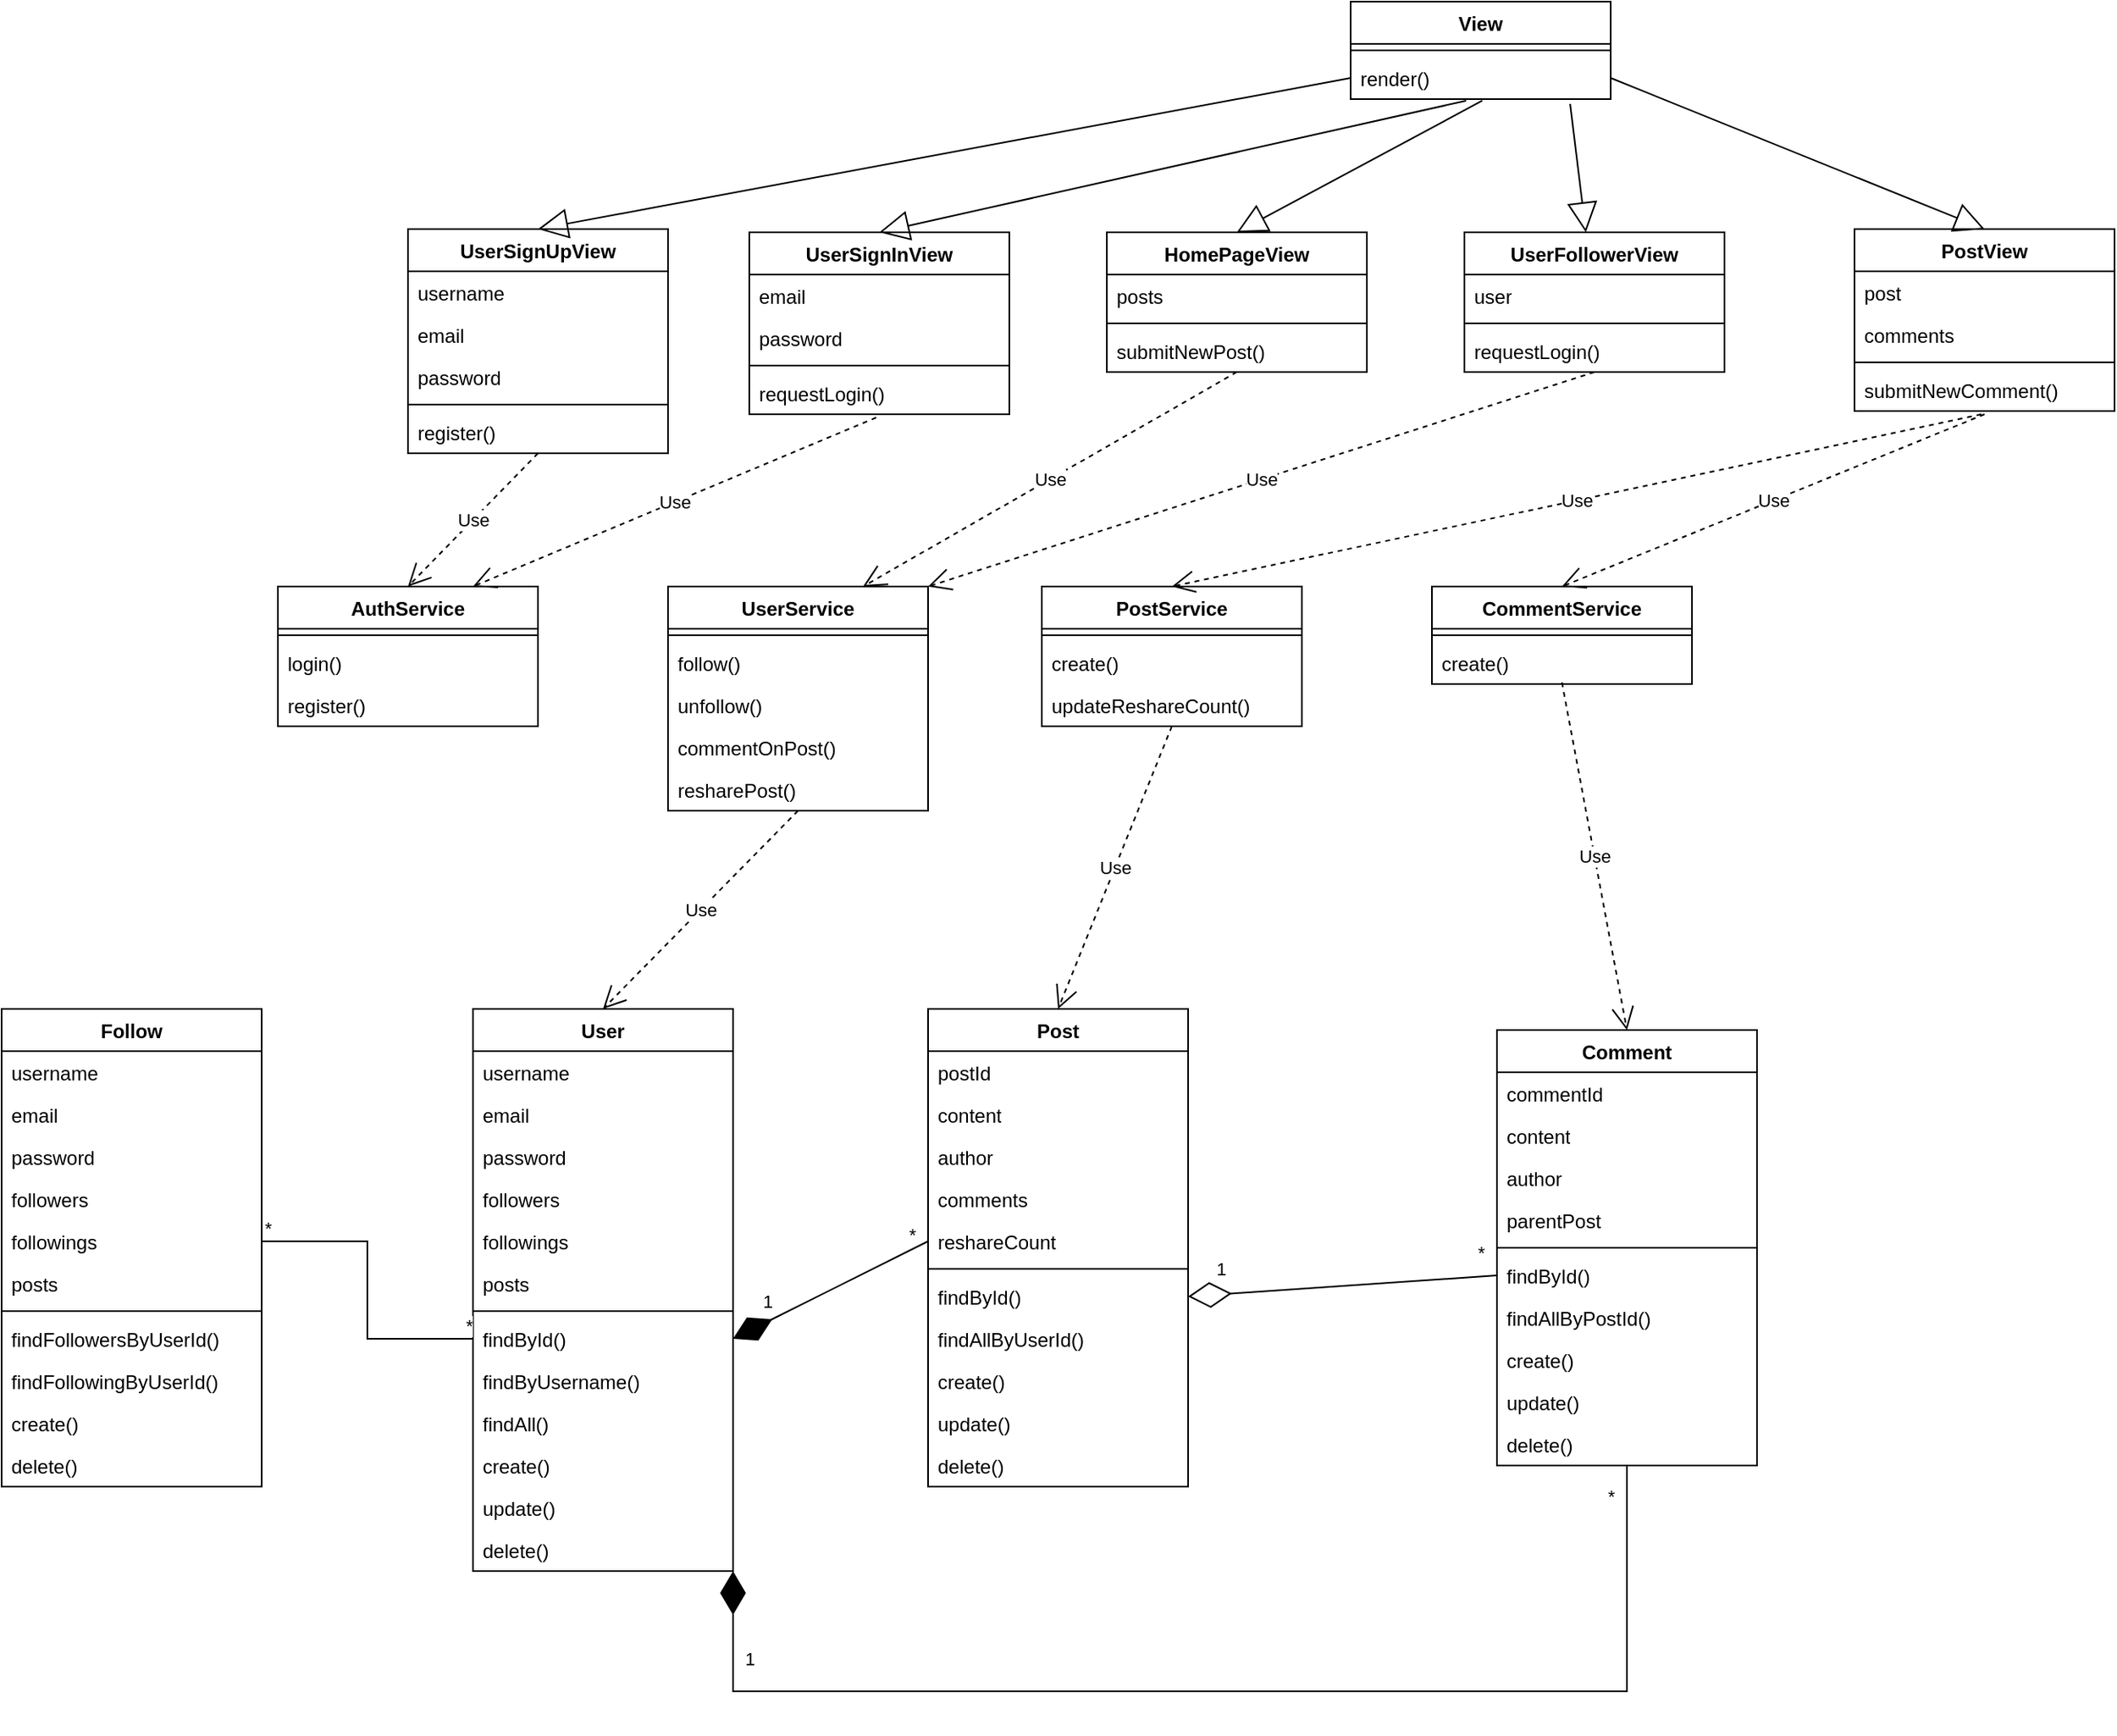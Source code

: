 <mxfile version="22.1.5" type="github">
  <diagram name="Page-1" id="UT8CZ-kKXrXBAKMA9dyA">
    <mxGraphModel dx="2494" dy="1551" grid="1" gridSize="10" guides="1" tooltips="1" connect="1" arrows="1" fold="1" page="1" pageScale="1" pageWidth="850" pageHeight="1100" math="0" shadow="0">
      <root>
        <mxCell id="0" />
        <mxCell id="1" parent="0" />
        <mxCell id="s4YndSarPMpqqNExpwYl-1" value="User" style="swimlane;fontStyle=1;align=center;verticalAlign=top;childLayout=stackLayout;horizontal=1;startSize=26;horizontalStack=0;resizeParent=1;resizeParentMax=0;resizeLast=0;collapsible=1;marginBottom=0;whiteSpace=wrap;html=1;" parent="1" vertex="1">
          <mxGeometry x="-720" y="600" width="160" height="346" as="geometry" />
        </mxCell>
        <mxCell id="s4YndSarPMpqqNExpwYl-19" value="username" style="text;strokeColor=none;fillColor=none;align=left;verticalAlign=top;spacingLeft=4;spacingRight=4;overflow=hidden;rotatable=0;points=[[0,0.5],[1,0.5]];portConstraint=eastwest;whiteSpace=wrap;html=1;" parent="s4YndSarPMpqqNExpwYl-1" vertex="1">
          <mxGeometry y="26" width="160" height="26" as="geometry" />
        </mxCell>
        <mxCell id="uorjEG0-72uclnNMncX7-30" value="email" style="text;strokeColor=none;fillColor=none;align=left;verticalAlign=top;spacingLeft=4;spacingRight=4;overflow=hidden;rotatable=0;points=[[0,0.5],[1,0.5]];portConstraint=eastwest;whiteSpace=wrap;html=1;" vertex="1" parent="s4YndSarPMpqqNExpwYl-1">
          <mxGeometry y="52" width="160" height="26" as="geometry" />
        </mxCell>
        <mxCell id="s4YndSarPMpqqNExpwYl-20" value="password" style="text;strokeColor=none;fillColor=none;align=left;verticalAlign=top;spacingLeft=4;spacingRight=4;overflow=hidden;rotatable=0;points=[[0,0.5],[1,0.5]];portConstraint=eastwest;whiteSpace=wrap;html=1;" parent="s4YndSarPMpqqNExpwYl-1" vertex="1">
          <mxGeometry y="78" width="160" height="26" as="geometry" />
        </mxCell>
        <mxCell id="s4YndSarPMpqqNExpwYl-94" value="followers" style="text;strokeColor=none;fillColor=none;align=left;verticalAlign=top;spacingLeft=4;spacingRight=4;overflow=hidden;rotatable=0;points=[[0,0.5],[1,0.5]];portConstraint=eastwest;whiteSpace=wrap;html=1;" parent="s4YndSarPMpqqNExpwYl-1" vertex="1">
          <mxGeometry y="104" width="160" height="26" as="geometry" />
        </mxCell>
        <mxCell id="s4YndSarPMpqqNExpwYl-95" value="followings" style="text;strokeColor=none;fillColor=none;align=left;verticalAlign=top;spacingLeft=4;spacingRight=4;overflow=hidden;rotatable=0;points=[[0,0.5],[1,0.5]];portConstraint=eastwest;whiteSpace=wrap;html=1;" parent="s4YndSarPMpqqNExpwYl-1" vertex="1">
          <mxGeometry y="130" width="160" height="26" as="geometry" />
        </mxCell>
        <mxCell id="s4YndSarPMpqqNExpwYl-18" value="posts" style="text;strokeColor=none;fillColor=none;align=left;verticalAlign=top;spacingLeft=4;spacingRight=4;overflow=hidden;rotatable=0;points=[[0,0.5],[1,0.5]];portConstraint=eastwest;whiteSpace=wrap;html=1;" parent="s4YndSarPMpqqNExpwYl-1" vertex="1">
          <mxGeometry y="156" width="160" height="26" as="geometry" />
        </mxCell>
        <mxCell id="s4YndSarPMpqqNExpwYl-3" value="" style="line;strokeWidth=1;fillColor=none;align=left;verticalAlign=middle;spacingTop=-1;spacingLeft=3;spacingRight=3;rotatable=0;labelPosition=right;points=[];portConstraint=eastwest;strokeColor=inherit;" parent="s4YndSarPMpqqNExpwYl-1" vertex="1">
          <mxGeometry y="182" width="160" height="8" as="geometry" />
        </mxCell>
        <mxCell id="uorjEG0-72uclnNMncX7-3" value="findById()" style="text;strokeColor=none;fillColor=none;align=left;verticalAlign=top;spacingLeft=4;spacingRight=4;overflow=hidden;rotatable=0;points=[[0,0.5],[1,0.5]];portConstraint=eastwest;whiteSpace=wrap;html=1;" vertex="1" parent="s4YndSarPMpqqNExpwYl-1">
          <mxGeometry y="190" width="160" height="26" as="geometry" />
        </mxCell>
        <mxCell id="s4YndSarPMpqqNExpwYl-22" value="findByUsername()" style="text;strokeColor=none;fillColor=none;align=left;verticalAlign=top;spacingLeft=4;spacingRight=4;overflow=hidden;rotatable=0;points=[[0,0.5],[1,0.5]];portConstraint=eastwest;whiteSpace=wrap;html=1;" parent="s4YndSarPMpqqNExpwYl-1" vertex="1">
          <mxGeometry y="216" width="160" height="26" as="geometry" />
        </mxCell>
        <mxCell id="s4YndSarPMpqqNExpwYl-23" value="findAll()" style="text;strokeColor=none;fillColor=none;align=left;verticalAlign=top;spacingLeft=4;spacingRight=4;overflow=hidden;rotatable=0;points=[[0,0.5],[1,0.5]];portConstraint=eastwest;whiteSpace=wrap;html=1;" parent="s4YndSarPMpqqNExpwYl-1" vertex="1">
          <mxGeometry y="242" width="160" height="26" as="geometry" />
        </mxCell>
        <mxCell id="s4YndSarPMpqqNExpwYl-24" value="create()" style="text;strokeColor=none;fillColor=none;align=left;verticalAlign=top;spacingLeft=4;spacingRight=4;overflow=hidden;rotatable=0;points=[[0,0.5],[1,0.5]];portConstraint=eastwest;whiteSpace=wrap;html=1;" parent="s4YndSarPMpqqNExpwYl-1" vertex="1">
          <mxGeometry y="268" width="160" height="26" as="geometry" />
        </mxCell>
        <mxCell id="s4YndSarPMpqqNExpwYl-25" value="update()" style="text;strokeColor=none;fillColor=none;align=left;verticalAlign=top;spacingLeft=4;spacingRight=4;overflow=hidden;rotatable=0;points=[[0,0.5],[1,0.5]];portConstraint=eastwest;whiteSpace=wrap;html=1;" parent="s4YndSarPMpqqNExpwYl-1" vertex="1">
          <mxGeometry y="294" width="160" height="26" as="geometry" />
        </mxCell>
        <mxCell id="uorjEG0-72uclnNMncX7-2" value="delete()" style="text;strokeColor=none;fillColor=none;align=left;verticalAlign=top;spacingLeft=4;spacingRight=4;overflow=hidden;rotatable=0;points=[[0,0.5],[1,0.5]];portConstraint=eastwest;whiteSpace=wrap;html=1;" vertex="1" parent="s4YndSarPMpqqNExpwYl-1">
          <mxGeometry y="320" width="160" height="26" as="geometry" />
        </mxCell>
        <mxCell id="s4YndSarPMpqqNExpwYl-5" value="Comment" style="swimlane;fontStyle=1;align=center;verticalAlign=top;childLayout=stackLayout;horizontal=1;startSize=26;horizontalStack=0;resizeParent=1;resizeParentMax=0;resizeLast=0;collapsible=1;marginBottom=0;whiteSpace=wrap;html=1;" parent="1" vertex="1">
          <mxGeometry x="-90" y="613" width="160" height="268" as="geometry" />
        </mxCell>
        <mxCell id="s4YndSarPMpqqNExpwYl-6" value="commentId" style="text;strokeColor=none;fillColor=none;align=left;verticalAlign=top;spacingLeft=4;spacingRight=4;overflow=hidden;rotatable=0;points=[[0,0.5],[1,0.5]];portConstraint=eastwest;whiteSpace=wrap;html=1;" parent="s4YndSarPMpqqNExpwYl-5" vertex="1">
          <mxGeometry y="26" width="160" height="26" as="geometry" />
        </mxCell>
        <mxCell id="s4YndSarPMpqqNExpwYl-123" value="content" style="text;strokeColor=none;fillColor=none;align=left;verticalAlign=top;spacingLeft=4;spacingRight=4;overflow=hidden;rotatable=0;points=[[0,0.5],[1,0.5]];portConstraint=eastwest;whiteSpace=wrap;html=1;" parent="s4YndSarPMpqqNExpwYl-5" vertex="1">
          <mxGeometry y="52" width="160" height="26" as="geometry" />
        </mxCell>
        <mxCell id="s4YndSarPMpqqNExpwYl-124" value="author" style="text;strokeColor=none;fillColor=none;align=left;verticalAlign=top;spacingLeft=4;spacingRight=4;overflow=hidden;rotatable=0;points=[[0,0.5],[1,0.5]];portConstraint=eastwest;whiteSpace=wrap;html=1;" parent="s4YndSarPMpqqNExpwYl-5" vertex="1">
          <mxGeometry y="78" width="160" height="26" as="geometry" />
        </mxCell>
        <mxCell id="s4YndSarPMpqqNExpwYl-125" value="parentPost" style="text;strokeColor=none;fillColor=none;align=left;verticalAlign=top;spacingLeft=4;spacingRight=4;overflow=hidden;rotatable=0;points=[[0,0.5],[1,0.5]];portConstraint=eastwest;whiteSpace=wrap;html=1;" parent="s4YndSarPMpqqNExpwYl-5" vertex="1">
          <mxGeometry y="104" width="160" height="26" as="geometry" />
        </mxCell>
        <mxCell id="s4YndSarPMpqqNExpwYl-7" value="" style="line;strokeWidth=1;fillColor=none;align=left;verticalAlign=middle;spacingTop=-1;spacingLeft=3;spacingRight=3;rotatable=0;labelPosition=right;points=[];portConstraint=eastwest;strokeColor=inherit;" parent="s4YndSarPMpqqNExpwYl-5" vertex="1">
          <mxGeometry y="130" width="160" height="8" as="geometry" />
        </mxCell>
        <mxCell id="uorjEG0-72uclnNMncX7-110" value="findById()" style="text;strokeColor=none;fillColor=none;align=left;verticalAlign=top;spacingLeft=4;spacingRight=4;overflow=hidden;rotatable=0;points=[[0,0.5],[1,0.5]];portConstraint=eastwest;whiteSpace=wrap;html=1;" vertex="1" parent="s4YndSarPMpqqNExpwYl-5">
          <mxGeometry y="138" width="160" height="26" as="geometry" />
        </mxCell>
        <mxCell id="uorjEG0-72uclnNMncX7-111" value="findAllByPostId()" style="text;strokeColor=none;fillColor=none;align=left;verticalAlign=top;spacingLeft=4;spacingRight=4;overflow=hidden;rotatable=0;points=[[0,0.5],[1,0.5]];portConstraint=eastwest;whiteSpace=wrap;html=1;" vertex="1" parent="s4YndSarPMpqqNExpwYl-5">
          <mxGeometry y="164" width="160" height="26" as="geometry" />
        </mxCell>
        <mxCell id="s4YndSarPMpqqNExpwYl-8" value="create()" style="text;strokeColor=none;fillColor=none;align=left;verticalAlign=top;spacingLeft=4;spacingRight=4;overflow=hidden;rotatable=0;points=[[0,0.5],[1,0.5]];portConstraint=eastwest;whiteSpace=wrap;html=1;" parent="s4YndSarPMpqqNExpwYl-5" vertex="1">
          <mxGeometry y="190" width="160" height="26" as="geometry" />
        </mxCell>
        <mxCell id="uorjEG0-72uclnNMncX7-112" value="update()" style="text;strokeColor=none;fillColor=none;align=left;verticalAlign=top;spacingLeft=4;spacingRight=4;overflow=hidden;rotatable=0;points=[[0,0.5],[1,0.5]];portConstraint=eastwest;whiteSpace=wrap;html=1;" vertex="1" parent="s4YndSarPMpqqNExpwYl-5">
          <mxGeometry y="216" width="160" height="26" as="geometry" />
        </mxCell>
        <mxCell id="uorjEG0-72uclnNMncX7-113" value="delete()" style="text;strokeColor=none;fillColor=none;align=left;verticalAlign=top;spacingLeft=4;spacingRight=4;overflow=hidden;rotatable=0;points=[[0,0.5],[1,0.5]];portConstraint=eastwest;whiteSpace=wrap;html=1;" vertex="1" parent="s4YndSarPMpqqNExpwYl-5">
          <mxGeometry y="242" width="160" height="26" as="geometry" />
        </mxCell>
        <mxCell id="s4YndSarPMpqqNExpwYl-26" value="Post" style="swimlane;fontStyle=1;align=center;verticalAlign=top;childLayout=stackLayout;horizontal=1;startSize=26;horizontalStack=0;resizeParent=1;resizeParentMax=0;resizeLast=0;collapsible=1;marginBottom=0;whiteSpace=wrap;html=1;" parent="1" vertex="1">
          <mxGeometry x="-440" y="600" width="160" height="294" as="geometry" />
        </mxCell>
        <mxCell id="s4YndSarPMpqqNExpwYl-27" value="postId" style="text;strokeColor=none;fillColor=none;align=left;verticalAlign=top;spacingLeft=4;spacingRight=4;overflow=hidden;rotatable=0;points=[[0,0.5],[1,0.5]];portConstraint=eastwest;whiteSpace=wrap;html=1;" parent="s4YndSarPMpqqNExpwYl-26" vertex="1">
          <mxGeometry y="26" width="160" height="26" as="geometry" />
        </mxCell>
        <mxCell id="s4YndSarPMpqqNExpwYl-28" value="content" style="text;strokeColor=none;fillColor=none;align=left;verticalAlign=top;spacingLeft=4;spacingRight=4;overflow=hidden;rotatable=0;points=[[0,0.5],[1,0.5]];portConstraint=eastwest;whiteSpace=wrap;html=1;" parent="s4YndSarPMpqqNExpwYl-26" vertex="1">
          <mxGeometry y="52" width="160" height="26" as="geometry" />
        </mxCell>
        <mxCell id="s4YndSarPMpqqNExpwYl-29" value="author" style="text;strokeColor=none;fillColor=none;align=left;verticalAlign=top;spacingLeft=4;spacingRight=4;overflow=hidden;rotatable=0;points=[[0,0.5],[1,0.5]];portConstraint=eastwest;whiteSpace=wrap;html=1;" parent="s4YndSarPMpqqNExpwYl-26" vertex="1">
          <mxGeometry y="78" width="160" height="26" as="geometry" />
        </mxCell>
        <mxCell id="s4YndSarPMpqqNExpwYl-30" value="comments" style="text;strokeColor=none;fillColor=none;align=left;verticalAlign=top;spacingLeft=4;spacingRight=4;overflow=hidden;rotatable=0;points=[[0,0.5],[1,0.5]];portConstraint=eastwest;whiteSpace=wrap;html=1;" parent="s4YndSarPMpqqNExpwYl-26" vertex="1">
          <mxGeometry y="104" width="160" height="26" as="geometry" />
        </mxCell>
        <mxCell id="s4YndSarPMpqqNExpwYl-32" value="reshareCount" style="text;strokeColor=none;fillColor=none;align=left;verticalAlign=top;spacingLeft=4;spacingRight=4;overflow=hidden;rotatable=0;points=[[0,0.5],[1,0.5]];portConstraint=eastwest;whiteSpace=wrap;html=1;" parent="s4YndSarPMpqqNExpwYl-26" vertex="1">
          <mxGeometry y="130" width="160" height="26" as="geometry" />
        </mxCell>
        <mxCell id="s4YndSarPMpqqNExpwYl-31" value="" style="line;strokeWidth=1;fillColor=none;align=left;verticalAlign=middle;spacingTop=-1;spacingLeft=3;spacingRight=3;rotatable=0;labelPosition=right;points=[];portConstraint=eastwest;strokeColor=inherit;" parent="s4YndSarPMpqqNExpwYl-26" vertex="1">
          <mxGeometry y="156" width="160" height="8" as="geometry" />
        </mxCell>
        <mxCell id="uorjEG0-72uclnNMncX7-1" value="findById()" style="text;strokeColor=none;fillColor=none;align=left;verticalAlign=top;spacingLeft=4;spacingRight=4;overflow=hidden;rotatable=0;points=[[0,0.5],[1,0.5]];portConstraint=eastwest;whiteSpace=wrap;html=1;" vertex="1" parent="s4YndSarPMpqqNExpwYl-26">
          <mxGeometry y="164" width="160" height="26" as="geometry" />
        </mxCell>
        <mxCell id="s4YndSarPMpqqNExpwYl-33" value="findAllByUserId()" style="text;strokeColor=none;fillColor=none;align=left;verticalAlign=top;spacingLeft=4;spacingRight=4;overflow=hidden;rotatable=0;points=[[0,0.5],[1,0.5]];portConstraint=eastwest;whiteSpace=wrap;html=1;" parent="s4YndSarPMpqqNExpwYl-26" vertex="1">
          <mxGeometry y="190" width="160" height="26" as="geometry" />
        </mxCell>
        <mxCell id="uorjEG0-72uclnNMncX7-107" value="create()" style="text;strokeColor=none;fillColor=none;align=left;verticalAlign=top;spacingLeft=4;spacingRight=4;overflow=hidden;rotatable=0;points=[[0,0.5],[1,0.5]];portConstraint=eastwest;whiteSpace=wrap;html=1;" vertex="1" parent="s4YndSarPMpqqNExpwYl-26">
          <mxGeometry y="216" width="160" height="26" as="geometry" />
        </mxCell>
        <mxCell id="uorjEG0-72uclnNMncX7-108" value="update()" style="text;strokeColor=none;fillColor=none;align=left;verticalAlign=top;spacingLeft=4;spacingRight=4;overflow=hidden;rotatable=0;points=[[0,0.5],[1,0.5]];portConstraint=eastwest;whiteSpace=wrap;html=1;" vertex="1" parent="s4YndSarPMpqqNExpwYl-26">
          <mxGeometry y="242" width="160" height="26" as="geometry" />
        </mxCell>
        <mxCell id="uorjEG0-72uclnNMncX7-109" value="delete()" style="text;strokeColor=none;fillColor=none;align=left;verticalAlign=top;spacingLeft=4;spacingRight=4;overflow=hidden;rotatable=0;points=[[0,0.5],[1,0.5]];portConstraint=eastwest;whiteSpace=wrap;html=1;" vertex="1" parent="s4YndSarPMpqqNExpwYl-26">
          <mxGeometry y="268" width="160" height="26" as="geometry" />
        </mxCell>
        <mxCell id="uorjEG0-72uclnNMncX7-21" value="UserSignInView" style="swimlane;fontStyle=1;align=center;verticalAlign=top;childLayout=stackLayout;horizontal=1;startSize=26;horizontalStack=0;resizeParent=1;resizeParentMax=0;resizeLast=0;collapsible=1;marginBottom=0;whiteSpace=wrap;html=1;" vertex="1" parent="1">
          <mxGeometry x="-550" y="122" width="160" height="112" as="geometry" />
        </mxCell>
        <mxCell id="uorjEG0-72uclnNMncX7-22" value="email" style="text;strokeColor=none;fillColor=none;align=left;verticalAlign=top;spacingLeft=4;spacingRight=4;overflow=hidden;rotatable=0;points=[[0,0.5],[1,0.5]];portConstraint=eastwest;whiteSpace=wrap;html=1;" vertex="1" parent="uorjEG0-72uclnNMncX7-21">
          <mxGeometry y="26" width="160" height="26" as="geometry" />
        </mxCell>
        <mxCell id="uorjEG0-72uclnNMncX7-23" value="password" style="text;strokeColor=none;fillColor=none;align=left;verticalAlign=top;spacingLeft=4;spacingRight=4;overflow=hidden;rotatable=0;points=[[0,0.5],[1,0.5]];portConstraint=eastwest;whiteSpace=wrap;html=1;" vertex="1" parent="uorjEG0-72uclnNMncX7-21">
          <mxGeometry y="52" width="160" height="26" as="geometry" />
        </mxCell>
        <mxCell id="uorjEG0-72uclnNMncX7-27" value="" style="line;strokeWidth=1;fillColor=none;align=left;verticalAlign=middle;spacingTop=-1;spacingLeft=3;spacingRight=3;rotatable=0;labelPosition=right;points=[];portConstraint=eastwest;strokeColor=inherit;" vertex="1" parent="uorjEG0-72uclnNMncX7-21">
          <mxGeometry y="78" width="160" height="8" as="geometry" />
        </mxCell>
        <mxCell id="uorjEG0-72uclnNMncX7-59" value="requestLogin()" style="text;strokeColor=none;fillColor=none;align=left;verticalAlign=top;spacingLeft=4;spacingRight=4;overflow=hidden;rotatable=0;points=[[0,0.5],[1,0.5]];portConstraint=eastwest;whiteSpace=wrap;html=1;" vertex="1" parent="uorjEG0-72uclnNMncX7-21">
          <mxGeometry y="86" width="160" height="26" as="geometry" />
        </mxCell>
        <mxCell id="uorjEG0-72uclnNMncX7-31" value="View" style="swimlane;fontStyle=1;align=center;verticalAlign=top;childLayout=stackLayout;horizontal=1;startSize=26;horizontalStack=0;resizeParent=1;resizeParentMax=0;resizeLast=0;collapsible=1;marginBottom=0;whiteSpace=wrap;html=1;" vertex="1" parent="1">
          <mxGeometry x="-180" y="-20" width="160" height="60" as="geometry" />
        </mxCell>
        <mxCell id="uorjEG0-72uclnNMncX7-37" value="" style="line;strokeWidth=1;fillColor=none;align=left;verticalAlign=middle;spacingTop=-1;spacingLeft=3;spacingRight=3;rotatable=0;labelPosition=right;points=[];portConstraint=eastwest;strokeColor=inherit;" vertex="1" parent="uorjEG0-72uclnNMncX7-31">
          <mxGeometry y="26" width="160" height="8" as="geometry" />
        </mxCell>
        <mxCell id="uorjEG0-72uclnNMncX7-38" value="render()" style="text;strokeColor=none;fillColor=none;align=left;verticalAlign=top;spacingLeft=4;spacingRight=4;overflow=hidden;rotatable=0;points=[[0,0.5],[1,0.5]];portConstraint=eastwest;whiteSpace=wrap;html=1;" vertex="1" parent="uorjEG0-72uclnNMncX7-31">
          <mxGeometry y="34" width="160" height="26" as="geometry" />
        </mxCell>
        <mxCell id="uorjEG0-72uclnNMncX7-39" value="" style="endArrow=block;endSize=16;endFill=0;html=1;rounded=0;entryX=0.5;entryY=0;entryDx=0;entryDy=0;exitX=0.444;exitY=1.038;exitDx=0;exitDy=0;exitPerimeter=0;" edge="1" parent="1" source="uorjEG0-72uclnNMncX7-38" target="uorjEG0-72uclnNMncX7-21">
          <mxGeometry width="160" relative="1" as="geometry">
            <mxPoint x="-110" y="50" as="sourcePoint" />
            <mxPoint x="-110" y="140" as="targetPoint" />
          </mxGeometry>
        </mxCell>
        <mxCell id="uorjEG0-72uclnNMncX7-40" value="HomePageView" style="swimlane;fontStyle=1;align=center;verticalAlign=top;childLayout=stackLayout;horizontal=1;startSize=26;horizontalStack=0;resizeParent=1;resizeParentMax=0;resizeLast=0;collapsible=1;marginBottom=0;whiteSpace=wrap;html=1;" vertex="1" parent="1">
          <mxGeometry x="-330" y="122" width="160" height="86" as="geometry" />
        </mxCell>
        <mxCell id="uorjEG0-72uclnNMncX7-41" value="posts" style="text;strokeColor=none;fillColor=none;align=left;verticalAlign=top;spacingLeft=4;spacingRight=4;overflow=hidden;rotatable=0;points=[[0,0.5],[1,0.5]];portConstraint=eastwest;whiteSpace=wrap;html=1;" vertex="1" parent="uorjEG0-72uclnNMncX7-40">
          <mxGeometry y="26" width="160" height="26" as="geometry" />
        </mxCell>
        <mxCell id="uorjEG0-72uclnNMncX7-43" value="" style="line;strokeWidth=1;fillColor=none;align=left;verticalAlign=middle;spacingTop=-1;spacingLeft=3;spacingRight=3;rotatable=0;labelPosition=right;points=[];portConstraint=eastwest;strokeColor=inherit;" vertex="1" parent="uorjEG0-72uclnNMncX7-40">
          <mxGeometry y="52" width="160" height="8" as="geometry" />
        </mxCell>
        <mxCell id="uorjEG0-72uclnNMncX7-49" value="submitNewPost()" style="text;strokeColor=none;fillColor=none;align=left;verticalAlign=top;spacingLeft=4;spacingRight=4;overflow=hidden;rotatable=0;points=[[0,0.5],[1,0.5]];portConstraint=eastwest;whiteSpace=wrap;html=1;" vertex="1" parent="uorjEG0-72uclnNMncX7-40">
          <mxGeometry y="60" width="160" height="26" as="geometry" />
        </mxCell>
        <mxCell id="uorjEG0-72uclnNMncX7-48" value="" style="endArrow=block;endSize=16;endFill=0;html=1;rounded=0;entryX=0.5;entryY=0;entryDx=0;entryDy=0;exitX=0.506;exitY=1.038;exitDx=0;exitDy=0;exitPerimeter=0;" edge="1" parent="1" source="uorjEG0-72uclnNMncX7-38" target="uorjEG0-72uclnNMncX7-40">
          <mxGeometry width="160" relative="1" as="geometry">
            <mxPoint x="-9" y="54" as="sourcePoint" />
            <mxPoint x="-220" y="147" as="targetPoint" />
          </mxGeometry>
        </mxCell>
        <mxCell id="uorjEG0-72uclnNMncX7-60" value="PostView" style="swimlane;fontStyle=1;align=center;verticalAlign=top;childLayout=stackLayout;horizontal=1;startSize=26;horizontalStack=0;resizeParent=1;resizeParentMax=0;resizeLast=0;collapsible=1;marginBottom=0;whiteSpace=wrap;html=1;" vertex="1" parent="1">
          <mxGeometry x="130" y="120" width="160" height="112" as="geometry" />
        </mxCell>
        <mxCell id="uorjEG0-72uclnNMncX7-61" value="post" style="text;strokeColor=none;fillColor=none;align=left;verticalAlign=top;spacingLeft=4;spacingRight=4;overflow=hidden;rotatable=0;points=[[0,0.5],[1,0.5]];portConstraint=eastwest;whiteSpace=wrap;html=1;" vertex="1" parent="uorjEG0-72uclnNMncX7-60">
          <mxGeometry y="26" width="160" height="26" as="geometry" />
        </mxCell>
        <mxCell id="uorjEG0-72uclnNMncX7-64" value="comments" style="text;strokeColor=none;fillColor=none;align=left;verticalAlign=top;spacingLeft=4;spacingRight=4;overflow=hidden;rotatable=0;points=[[0,0.5],[1,0.5]];portConstraint=eastwest;whiteSpace=wrap;html=1;" vertex="1" parent="uorjEG0-72uclnNMncX7-60">
          <mxGeometry y="52" width="160" height="26" as="geometry" />
        </mxCell>
        <mxCell id="uorjEG0-72uclnNMncX7-62" value="" style="line;strokeWidth=1;fillColor=none;align=left;verticalAlign=middle;spacingTop=-1;spacingLeft=3;spacingRight=3;rotatable=0;labelPosition=right;points=[];portConstraint=eastwest;strokeColor=inherit;" vertex="1" parent="uorjEG0-72uclnNMncX7-60">
          <mxGeometry y="78" width="160" height="8" as="geometry" />
        </mxCell>
        <mxCell id="uorjEG0-72uclnNMncX7-63" value="submitNewComment()" style="text;strokeColor=none;fillColor=none;align=left;verticalAlign=top;spacingLeft=4;spacingRight=4;overflow=hidden;rotatable=0;points=[[0,0.5],[1,0.5]];portConstraint=eastwest;whiteSpace=wrap;html=1;" vertex="1" parent="uorjEG0-72uclnNMncX7-60">
          <mxGeometry y="86" width="160" height="26" as="geometry" />
        </mxCell>
        <mxCell id="uorjEG0-72uclnNMncX7-66" value="UserFollowerView" style="swimlane;fontStyle=1;align=center;verticalAlign=top;childLayout=stackLayout;horizontal=1;startSize=26;horizontalStack=0;resizeParent=1;resizeParentMax=0;resizeLast=0;collapsible=1;marginBottom=0;whiteSpace=wrap;html=1;" vertex="1" parent="1">
          <mxGeometry x="-110" y="122" width="160" height="86" as="geometry" />
        </mxCell>
        <mxCell id="uorjEG0-72uclnNMncX7-67" value="user" style="text;strokeColor=none;fillColor=none;align=left;verticalAlign=top;spacingLeft=4;spacingRight=4;overflow=hidden;rotatable=0;points=[[0,0.5],[1,0.5]];portConstraint=eastwest;whiteSpace=wrap;html=1;" vertex="1" parent="uorjEG0-72uclnNMncX7-66">
          <mxGeometry y="26" width="160" height="26" as="geometry" />
        </mxCell>
        <mxCell id="uorjEG0-72uclnNMncX7-69" value="" style="line;strokeWidth=1;fillColor=none;align=left;verticalAlign=middle;spacingTop=-1;spacingLeft=3;spacingRight=3;rotatable=0;labelPosition=right;points=[];portConstraint=eastwest;strokeColor=inherit;" vertex="1" parent="uorjEG0-72uclnNMncX7-66">
          <mxGeometry y="52" width="160" height="8" as="geometry" />
        </mxCell>
        <mxCell id="uorjEG0-72uclnNMncX7-70" value="requestLogin()" style="text;strokeColor=none;fillColor=none;align=left;verticalAlign=top;spacingLeft=4;spacingRight=4;overflow=hidden;rotatable=0;points=[[0,0.5],[1,0.5]];portConstraint=eastwest;whiteSpace=wrap;html=1;" vertex="1" parent="uorjEG0-72uclnNMncX7-66">
          <mxGeometry y="60" width="160" height="26" as="geometry" />
        </mxCell>
        <mxCell id="uorjEG0-72uclnNMncX7-71" value="" style="endArrow=block;endSize=16;endFill=0;html=1;rounded=0;entryX=0.5;entryY=0;entryDx=0;entryDy=0;exitX=1;exitY=0.5;exitDx=0;exitDy=0;" edge="1" parent="1" source="uorjEG0-72uclnNMncX7-38" target="uorjEG0-72uclnNMncX7-60">
          <mxGeometry width="160" relative="1" as="geometry">
            <mxPoint x="21" y="41" as="sourcePoint" />
            <mxPoint x="20" y="134" as="targetPoint" />
          </mxGeometry>
        </mxCell>
        <mxCell id="uorjEG0-72uclnNMncX7-72" value="UserSignUpView" style="swimlane;fontStyle=1;align=center;verticalAlign=top;childLayout=stackLayout;horizontal=1;startSize=26;horizontalStack=0;resizeParent=1;resizeParentMax=0;resizeLast=0;collapsible=1;marginBottom=0;whiteSpace=wrap;html=1;" vertex="1" parent="1">
          <mxGeometry x="-760" y="120" width="160" height="138" as="geometry" />
        </mxCell>
        <mxCell id="uorjEG0-72uclnNMncX7-73" value="username" style="text;strokeColor=none;fillColor=none;align=left;verticalAlign=top;spacingLeft=4;spacingRight=4;overflow=hidden;rotatable=0;points=[[0,0.5],[1,0.5]];portConstraint=eastwest;whiteSpace=wrap;html=1;" vertex="1" parent="uorjEG0-72uclnNMncX7-72">
          <mxGeometry y="26" width="160" height="26" as="geometry" />
        </mxCell>
        <mxCell id="uorjEG0-72uclnNMncX7-77" value="email" style="text;strokeColor=none;fillColor=none;align=left;verticalAlign=top;spacingLeft=4;spacingRight=4;overflow=hidden;rotatable=0;points=[[0,0.5],[1,0.5]];portConstraint=eastwest;whiteSpace=wrap;html=1;" vertex="1" parent="uorjEG0-72uclnNMncX7-72">
          <mxGeometry y="52" width="160" height="26" as="geometry" />
        </mxCell>
        <mxCell id="uorjEG0-72uclnNMncX7-74" value="password" style="text;strokeColor=none;fillColor=none;align=left;verticalAlign=top;spacingLeft=4;spacingRight=4;overflow=hidden;rotatable=0;points=[[0,0.5],[1,0.5]];portConstraint=eastwest;whiteSpace=wrap;html=1;" vertex="1" parent="uorjEG0-72uclnNMncX7-72">
          <mxGeometry y="78" width="160" height="26" as="geometry" />
        </mxCell>
        <mxCell id="uorjEG0-72uclnNMncX7-75" value="" style="line;strokeWidth=1;fillColor=none;align=left;verticalAlign=middle;spacingTop=-1;spacingLeft=3;spacingRight=3;rotatable=0;labelPosition=right;points=[];portConstraint=eastwest;strokeColor=inherit;" vertex="1" parent="uorjEG0-72uclnNMncX7-72">
          <mxGeometry y="104" width="160" height="8" as="geometry" />
        </mxCell>
        <mxCell id="uorjEG0-72uclnNMncX7-76" value="register()" style="text;strokeColor=none;fillColor=none;align=left;verticalAlign=top;spacingLeft=4;spacingRight=4;overflow=hidden;rotatable=0;points=[[0,0.5],[1,0.5]];portConstraint=eastwest;whiteSpace=wrap;html=1;" vertex="1" parent="uorjEG0-72uclnNMncX7-72">
          <mxGeometry y="112" width="160" height="26" as="geometry" />
        </mxCell>
        <mxCell id="uorjEG0-72uclnNMncX7-78" value="" style="endArrow=block;endSize=16;endFill=0;html=1;rounded=0;entryX=0.5;entryY=0;entryDx=0;entryDy=0;exitX=0;exitY=0.5;exitDx=0;exitDy=0;" edge="1" parent="1" source="uorjEG0-72uclnNMncX7-38" target="uorjEG0-72uclnNMncX7-72">
          <mxGeometry width="160" relative="1" as="geometry">
            <mxPoint x="-279" y="29" as="sourcePoint" />
            <mxPoint x="-490" y="122" as="targetPoint" />
          </mxGeometry>
        </mxCell>
        <mxCell id="uorjEG0-72uclnNMncX7-79" value="" style="endArrow=block;endSize=16;endFill=0;html=1;rounded=0;exitX=0.844;exitY=1.115;exitDx=0;exitDy=0;exitPerimeter=0;" edge="1" parent="1" source="uorjEG0-72uclnNMncX7-38" target="uorjEG0-72uclnNMncX7-66">
          <mxGeometry width="160" relative="1" as="geometry">
            <mxPoint x="21" y="90" as="sourcePoint" />
            <mxPoint x="20" y="183" as="targetPoint" />
          </mxGeometry>
        </mxCell>
        <mxCell id="uorjEG0-72uclnNMncX7-80" value="UserService" style="swimlane;fontStyle=1;align=center;verticalAlign=top;childLayout=stackLayout;horizontal=1;startSize=26;horizontalStack=0;resizeParent=1;resizeParentMax=0;resizeLast=0;collapsible=1;marginBottom=0;whiteSpace=wrap;html=1;" vertex="1" parent="1">
          <mxGeometry x="-600" y="340" width="160" height="138" as="geometry" />
        </mxCell>
        <mxCell id="uorjEG0-72uclnNMncX7-88" value="" style="line;strokeWidth=1;fillColor=none;align=left;verticalAlign=middle;spacingTop=-1;spacingLeft=3;spacingRight=3;rotatable=0;labelPosition=right;points=[];portConstraint=eastwest;strokeColor=inherit;" vertex="1" parent="uorjEG0-72uclnNMncX7-80">
          <mxGeometry y="26" width="160" height="8" as="geometry" />
        </mxCell>
        <mxCell id="uorjEG0-72uclnNMncX7-90" value="follow()" style="text;strokeColor=none;fillColor=none;align=left;verticalAlign=top;spacingLeft=4;spacingRight=4;overflow=hidden;rotatable=0;points=[[0,0.5],[1,0.5]];portConstraint=eastwest;whiteSpace=wrap;html=1;" vertex="1" parent="uorjEG0-72uclnNMncX7-80">
          <mxGeometry y="34" width="160" height="26" as="geometry" />
        </mxCell>
        <mxCell id="uorjEG0-72uclnNMncX7-91" value="unfollow()" style="text;strokeColor=none;fillColor=none;align=left;verticalAlign=top;spacingLeft=4;spacingRight=4;overflow=hidden;rotatable=0;points=[[0,0.5],[1,0.5]];portConstraint=eastwest;whiteSpace=wrap;html=1;" vertex="1" parent="uorjEG0-72uclnNMncX7-80">
          <mxGeometry y="60" width="160" height="26" as="geometry" />
        </mxCell>
        <mxCell id="uorjEG0-72uclnNMncX7-92" value="commentOnPost()" style="text;strokeColor=none;fillColor=none;align=left;verticalAlign=top;spacingLeft=4;spacingRight=4;overflow=hidden;rotatable=0;points=[[0,0.5],[1,0.5]];portConstraint=eastwest;whiteSpace=wrap;html=1;" vertex="1" parent="uorjEG0-72uclnNMncX7-80">
          <mxGeometry y="86" width="160" height="26" as="geometry" />
        </mxCell>
        <mxCell id="uorjEG0-72uclnNMncX7-93" value="resharePost()" style="text;strokeColor=none;fillColor=none;align=left;verticalAlign=top;spacingLeft=4;spacingRight=4;overflow=hidden;rotatable=0;points=[[0,0.5],[1,0.5]];portConstraint=eastwest;whiteSpace=wrap;html=1;" vertex="1" parent="uorjEG0-72uclnNMncX7-80">
          <mxGeometry y="112" width="160" height="26" as="geometry" />
        </mxCell>
        <mxCell id="uorjEG0-72uclnNMncX7-98" value="PostService" style="swimlane;fontStyle=1;align=center;verticalAlign=top;childLayout=stackLayout;horizontal=1;startSize=26;horizontalStack=0;resizeParent=1;resizeParentMax=0;resizeLast=0;collapsible=1;marginBottom=0;whiteSpace=wrap;html=1;" vertex="1" parent="1">
          <mxGeometry x="-370" y="340" width="160" height="86" as="geometry" />
        </mxCell>
        <mxCell id="uorjEG0-72uclnNMncX7-104" value="" style="line;strokeWidth=1;fillColor=none;align=left;verticalAlign=middle;spacingTop=-1;spacingLeft=3;spacingRight=3;rotatable=0;labelPosition=right;points=[];portConstraint=eastwest;strokeColor=inherit;" vertex="1" parent="uorjEG0-72uclnNMncX7-98">
          <mxGeometry y="26" width="160" height="8" as="geometry" />
        </mxCell>
        <mxCell id="uorjEG0-72uclnNMncX7-105" value="create()" style="text;strokeColor=none;fillColor=none;align=left;verticalAlign=top;spacingLeft=4;spacingRight=4;overflow=hidden;rotatable=0;points=[[0,0.5],[1,0.5]];portConstraint=eastwest;whiteSpace=wrap;html=1;" vertex="1" parent="uorjEG0-72uclnNMncX7-98">
          <mxGeometry y="34" width="160" height="26" as="geometry" />
        </mxCell>
        <mxCell id="uorjEG0-72uclnNMncX7-106" value="updateReshareCount()" style="text;strokeColor=none;fillColor=none;align=left;verticalAlign=top;spacingLeft=4;spacingRight=4;overflow=hidden;rotatable=0;points=[[0,0.5],[1,0.5]];portConstraint=eastwest;whiteSpace=wrap;html=1;" vertex="1" parent="uorjEG0-72uclnNMncX7-98">
          <mxGeometry y="60" width="160" height="26" as="geometry" />
        </mxCell>
        <mxCell id="uorjEG0-72uclnNMncX7-115" value="Follow" style="swimlane;fontStyle=1;align=center;verticalAlign=top;childLayout=stackLayout;horizontal=1;startSize=26;horizontalStack=0;resizeParent=1;resizeParentMax=0;resizeLast=0;collapsible=1;marginBottom=0;whiteSpace=wrap;html=1;" vertex="1" parent="1">
          <mxGeometry x="-1010" y="600" width="160" height="294" as="geometry" />
        </mxCell>
        <mxCell id="uorjEG0-72uclnNMncX7-116" value="username" style="text;strokeColor=none;fillColor=none;align=left;verticalAlign=top;spacingLeft=4;spacingRight=4;overflow=hidden;rotatable=0;points=[[0,0.5],[1,0.5]];portConstraint=eastwest;whiteSpace=wrap;html=1;" vertex="1" parent="uorjEG0-72uclnNMncX7-115">
          <mxGeometry y="26" width="160" height="26" as="geometry" />
        </mxCell>
        <mxCell id="uorjEG0-72uclnNMncX7-117" value="email" style="text;strokeColor=none;fillColor=none;align=left;verticalAlign=top;spacingLeft=4;spacingRight=4;overflow=hidden;rotatable=0;points=[[0,0.5],[1,0.5]];portConstraint=eastwest;whiteSpace=wrap;html=1;" vertex="1" parent="uorjEG0-72uclnNMncX7-115">
          <mxGeometry y="52" width="160" height="26" as="geometry" />
        </mxCell>
        <mxCell id="uorjEG0-72uclnNMncX7-118" value="password" style="text;strokeColor=none;fillColor=none;align=left;verticalAlign=top;spacingLeft=4;spacingRight=4;overflow=hidden;rotatable=0;points=[[0,0.5],[1,0.5]];portConstraint=eastwest;whiteSpace=wrap;html=1;" vertex="1" parent="uorjEG0-72uclnNMncX7-115">
          <mxGeometry y="78" width="160" height="26" as="geometry" />
        </mxCell>
        <mxCell id="uorjEG0-72uclnNMncX7-119" value="followers" style="text;strokeColor=none;fillColor=none;align=left;verticalAlign=top;spacingLeft=4;spacingRight=4;overflow=hidden;rotatable=0;points=[[0,0.5],[1,0.5]];portConstraint=eastwest;whiteSpace=wrap;html=1;" vertex="1" parent="uorjEG0-72uclnNMncX7-115">
          <mxGeometry y="104" width="160" height="26" as="geometry" />
        </mxCell>
        <mxCell id="uorjEG0-72uclnNMncX7-120" value="followings" style="text;strokeColor=none;fillColor=none;align=left;verticalAlign=top;spacingLeft=4;spacingRight=4;overflow=hidden;rotatable=0;points=[[0,0.5],[1,0.5]];portConstraint=eastwest;whiteSpace=wrap;html=1;" vertex="1" parent="uorjEG0-72uclnNMncX7-115">
          <mxGeometry y="130" width="160" height="26" as="geometry" />
        </mxCell>
        <mxCell id="uorjEG0-72uclnNMncX7-121" value="posts" style="text;strokeColor=none;fillColor=none;align=left;verticalAlign=top;spacingLeft=4;spacingRight=4;overflow=hidden;rotatable=0;points=[[0,0.5],[1,0.5]];portConstraint=eastwest;whiteSpace=wrap;html=1;" vertex="1" parent="uorjEG0-72uclnNMncX7-115">
          <mxGeometry y="156" width="160" height="26" as="geometry" />
        </mxCell>
        <mxCell id="uorjEG0-72uclnNMncX7-122" value="" style="line;strokeWidth=1;fillColor=none;align=left;verticalAlign=middle;spacingTop=-1;spacingLeft=3;spacingRight=3;rotatable=0;labelPosition=right;points=[];portConstraint=eastwest;strokeColor=inherit;" vertex="1" parent="uorjEG0-72uclnNMncX7-115">
          <mxGeometry y="182" width="160" height="8" as="geometry" />
        </mxCell>
        <mxCell id="uorjEG0-72uclnNMncX7-123" value="findFollowersByUserId()" style="text;strokeColor=none;fillColor=none;align=left;verticalAlign=top;spacingLeft=4;spacingRight=4;overflow=hidden;rotatable=0;points=[[0,0.5],[1,0.5]];portConstraint=eastwest;whiteSpace=wrap;html=1;" vertex="1" parent="uorjEG0-72uclnNMncX7-115">
          <mxGeometry y="190" width="160" height="26" as="geometry" />
        </mxCell>
        <mxCell id="uorjEG0-72uclnNMncX7-124" value="findFollowingByUserId()" style="text;strokeColor=none;fillColor=none;align=left;verticalAlign=top;spacingLeft=4;spacingRight=4;overflow=hidden;rotatable=0;points=[[0,0.5],[1,0.5]];portConstraint=eastwest;whiteSpace=wrap;html=1;" vertex="1" parent="uorjEG0-72uclnNMncX7-115">
          <mxGeometry y="216" width="160" height="26" as="geometry" />
        </mxCell>
        <mxCell id="uorjEG0-72uclnNMncX7-126" value="create()" style="text;strokeColor=none;fillColor=none;align=left;verticalAlign=top;spacingLeft=4;spacingRight=4;overflow=hidden;rotatable=0;points=[[0,0.5],[1,0.5]];portConstraint=eastwest;whiteSpace=wrap;html=1;" vertex="1" parent="uorjEG0-72uclnNMncX7-115">
          <mxGeometry y="242" width="160" height="26" as="geometry" />
        </mxCell>
        <mxCell id="uorjEG0-72uclnNMncX7-128" value="delete()" style="text;strokeColor=none;fillColor=none;align=left;verticalAlign=top;spacingLeft=4;spacingRight=4;overflow=hidden;rotatable=0;points=[[0,0.5],[1,0.5]];portConstraint=eastwest;whiteSpace=wrap;html=1;" vertex="1" parent="uorjEG0-72uclnNMncX7-115">
          <mxGeometry y="268" width="160" height="26" as="geometry" />
        </mxCell>
        <mxCell id="uorjEG0-72uclnNMncX7-129" value="" style="endArrow=none;html=1;edgeStyle=orthogonalEdgeStyle;rounded=0;exitX=1;exitY=0.5;exitDx=0;exitDy=0;entryX=0;entryY=0.5;entryDx=0;entryDy=0;" edge="1" parent="1" source="uorjEG0-72uclnNMncX7-120" target="uorjEG0-72uclnNMncX7-3">
          <mxGeometry relative="1" as="geometry">
            <mxPoint x="-820" y="772.5" as="sourcePoint" />
            <mxPoint x="-660" y="772.5" as="targetPoint" />
          </mxGeometry>
        </mxCell>
        <mxCell id="uorjEG0-72uclnNMncX7-130" value="*" style="edgeLabel;resizable=0;html=1;align=left;verticalAlign=bottom;" connectable="0" vertex="1" parent="uorjEG0-72uclnNMncX7-129">
          <mxGeometry x="-1" relative="1" as="geometry" />
        </mxCell>
        <mxCell id="uorjEG0-72uclnNMncX7-131" value="*" style="edgeLabel;resizable=0;html=1;align=right;verticalAlign=bottom;" connectable="0" vertex="1" parent="uorjEG0-72uclnNMncX7-129">
          <mxGeometry x="1" relative="1" as="geometry" />
        </mxCell>
        <mxCell id="uorjEG0-72uclnNMncX7-135" value="" style="endArrow=diamondThin;endFill=1;endSize=24;html=1;rounded=0;entryX=1;entryY=0.5;entryDx=0;entryDy=0;exitX=0;exitY=0.5;exitDx=0;exitDy=0;" edge="1" parent="1" source="s4YndSarPMpqqNExpwYl-32" target="uorjEG0-72uclnNMncX7-3">
          <mxGeometry width="160" relative="1" as="geometry">
            <mxPoint x="-470" y="750" as="sourcePoint" />
            <mxPoint x="-530" y="770" as="targetPoint" />
          </mxGeometry>
        </mxCell>
        <mxCell id="uorjEG0-72uclnNMncX7-136" value="*" style="edgeLabel;html=1;align=center;verticalAlign=middle;resizable=0;points=[];" vertex="1" connectable="0" parent="uorjEG0-72uclnNMncX7-135">
          <mxGeometry x="0.733" y="-2" relative="1" as="geometry">
            <mxPoint x="95" y="-55" as="offset" />
          </mxGeometry>
        </mxCell>
        <mxCell id="uorjEG0-72uclnNMncX7-137" value="1" style="edgeLabel;html=1;align=center;verticalAlign=middle;resizable=0;points=[];" vertex="1" connectable="0" parent="uorjEG0-72uclnNMncX7-135">
          <mxGeometry x="0.673" y="1" relative="1" as="geometry">
            <mxPoint y="-14" as="offset" />
          </mxGeometry>
        </mxCell>
        <mxCell id="uorjEG0-72uclnNMncX7-138" value="" style="endArrow=diamondThin;endFill=1;endSize=24;html=1;rounded=0;entryX=1;entryY=1;entryDx=0;entryDy=0;edgeStyle=elbowEdgeStyle;exitX=0.5;exitY=1;exitDx=0;exitDy=0;" edge="1" parent="1" source="s4YndSarPMpqqNExpwYl-5" target="s4YndSarPMpqqNExpwYl-1">
          <mxGeometry width="160" relative="1" as="geometry">
            <mxPoint x="-160" y="950" as="sourcePoint" />
            <mxPoint x="-330" y="970" as="targetPoint" />
            <Array as="points">
              <mxPoint x="-340" y="1020" />
            </Array>
          </mxGeometry>
        </mxCell>
        <mxCell id="uorjEG0-72uclnNMncX7-139" value="*" style="edgeLabel;html=1;align=center;verticalAlign=middle;resizable=0;points=[];" vertex="1" connectable="0" parent="uorjEG0-72uclnNMncX7-138">
          <mxGeometry x="0.733" y="-2" relative="1" as="geometry">
            <mxPoint x="512" y="-118" as="offset" />
          </mxGeometry>
        </mxCell>
        <mxCell id="uorjEG0-72uclnNMncX7-140" value="1" style="edgeLabel;html=1;align=center;verticalAlign=middle;resizable=0;points=[];" vertex="1" connectable="0" parent="uorjEG0-72uclnNMncX7-138">
          <mxGeometry x="0.673" y="1" relative="1" as="geometry">
            <mxPoint x="-41" y="-21" as="offset" />
          </mxGeometry>
        </mxCell>
        <mxCell id="uorjEG0-72uclnNMncX7-141" value="" style="endArrow=diamondThin;endFill=0;endSize=24;html=1;rounded=0;entryX=1;entryY=0.5;entryDx=0;entryDy=0;exitX=0;exitY=0.5;exitDx=0;exitDy=0;" edge="1" parent="1" source="uorjEG0-72uclnNMncX7-110" target="uorjEG0-72uclnNMncX7-1">
          <mxGeometry width="160" relative="1" as="geometry">
            <mxPoint x="-460" y="940" as="sourcePoint" />
            <mxPoint x="-300" y="940" as="targetPoint" />
          </mxGeometry>
        </mxCell>
        <mxCell id="uorjEG0-72uclnNMncX7-142" value="1" style="edgeLabel;html=1;align=center;verticalAlign=middle;resizable=0;points=[];" vertex="1" connectable="0" parent="uorjEG0-72uclnNMncX7-141">
          <mxGeometry x="0.871" y="-4" relative="1" as="geometry">
            <mxPoint x="8" y="-12" as="offset" />
          </mxGeometry>
        </mxCell>
        <mxCell id="uorjEG0-72uclnNMncX7-143" value="*" style="edgeLabel;html=1;align=center;verticalAlign=middle;resizable=0;points=[];" vertex="1" connectable="0" parent="uorjEG0-72uclnNMncX7-141">
          <mxGeometry x="0.82" y="-2" relative="1" as="geometry">
            <mxPoint x="163" y="-24" as="offset" />
          </mxGeometry>
        </mxCell>
        <mxCell id="uorjEG0-72uclnNMncX7-144" value="Use" style="endArrow=open;endSize=12;dashed=1;html=1;rounded=0;exitX=0.5;exitY=1;exitDx=0;exitDy=0;entryX=0.5;entryY=0;entryDx=0;entryDy=0;" edge="1" parent="1" source="uorjEG0-72uclnNMncX7-80" target="s4YndSarPMpqqNExpwYl-1">
          <mxGeometry width="160" relative="1" as="geometry">
            <mxPoint x="-760" y="510" as="sourcePoint" />
            <mxPoint x="-600" y="510" as="targetPoint" />
          </mxGeometry>
        </mxCell>
        <mxCell id="uorjEG0-72uclnNMncX7-145" value="Use" style="endArrow=open;endSize=12;dashed=1;html=1;rounded=0;exitX=0.5;exitY=1;exitDx=0;exitDy=0;entryX=0.5;entryY=0;entryDx=0;entryDy=0;" edge="1" parent="1" source="uorjEG0-72uclnNMncX7-98" target="s4YndSarPMpqqNExpwYl-26">
          <mxGeometry width="160" relative="1" as="geometry">
            <mxPoint x="-290" y="460" as="sourcePoint" />
            <mxPoint x="-410" y="582" as="targetPoint" />
          </mxGeometry>
        </mxCell>
        <mxCell id="uorjEG0-72uclnNMncX7-146" value="CommentService" style="swimlane;fontStyle=1;align=center;verticalAlign=top;childLayout=stackLayout;horizontal=1;startSize=26;horizontalStack=0;resizeParent=1;resizeParentMax=0;resizeLast=0;collapsible=1;marginBottom=0;whiteSpace=wrap;html=1;" vertex="1" parent="1">
          <mxGeometry x="-130" y="340" width="160" height="60" as="geometry" />
        </mxCell>
        <mxCell id="uorjEG0-72uclnNMncX7-147" value="" style="line;strokeWidth=1;fillColor=none;align=left;verticalAlign=middle;spacingTop=-1;spacingLeft=3;spacingRight=3;rotatable=0;labelPosition=right;points=[];portConstraint=eastwest;strokeColor=inherit;" vertex="1" parent="uorjEG0-72uclnNMncX7-146">
          <mxGeometry y="26" width="160" height="8" as="geometry" />
        </mxCell>
        <mxCell id="uorjEG0-72uclnNMncX7-148" value="create()" style="text;strokeColor=none;fillColor=none;align=left;verticalAlign=top;spacingLeft=4;spacingRight=4;overflow=hidden;rotatable=0;points=[[0,0.5],[1,0.5]];portConstraint=eastwest;whiteSpace=wrap;html=1;" vertex="1" parent="uorjEG0-72uclnNMncX7-146">
          <mxGeometry y="34" width="160" height="26" as="geometry" />
        </mxCell>
        <mxCell id="uorjEG0-72uclnNMncX7-150" value="Use" style="endArrow=open;endSize=12;dashed=1;html=1;rounded=0;entryX=0.5;entryY=0;entryDx=0;entryDy=0;exitX=0.5;exitY=0.962;exitDx=0;exitDy=0;exitPerimeter=0;" edge="1" parent="1" source="uorjEG0-72uclnNMncX7-148" target="s4YndSarPMpqqNExpwYl-5">
          <mxGeometry width="160" relative="1" as="geometry">
            <mxPoint x="-60" y="420" as="sourcePoint" />
            <mxPoint x="-120" y="600" as="targetPoint" />
          </mxGeometry>
        </mxCell>
        <mxCell id="uorjEG0-72uclnNMncX7-153" value="Use" style="endArrow=open;endSize=12;dashed=1;html=1;rounded=0;exitX=0.5;exitY=1;exitDx=0;exitDy=0;entryX=0.75;entryY=0;entryDx=0;entryDy=0;" edge="1" parent="1" source="uorjEG0-72uclnNMncX7-40" target="uorjEG0-72uclnNMncX7-80">
          <mxGeometry width="160" relative="1" as="geometry">
            <mxPoint x="-510" y="234" as="sourcePoint" />
            <mxPoint x="-346" y="314" as="targetPoint" />
          </mxGeometry>
        </mxCell>
        <mxCell id="uorjEG0-72uclnNMncX7-154" value="Use" style="endArrow=open;endSize=12;dashed=1;html=1;rounded=0;exitX=0.5;exitY=1;exitDx=0;exitDy=0;entryX=1;entryY=0;entryDx=0;entryDy=0;" edge="1" parent="1" source="uorjEG0-72uclnNMncX7-66" target="uorjEG0-72uclnNMncX7-80">
          <mxGeometry width="160" relative="1" as="geometry">
            <mxPoint x="-130" y="208" as="sourcePoint" />
            <mxPoint x="-360" y="340" as="targetPoint" />
          </mxGeometry>
        </mxCell>
        <mxCell id="uorjEG0-72uclnNMncX7-155" value="Use" style="endArrow=open;endSize=12;dashed=1;html=1;rounded=0;exitX=0.488;exitY=1.077;exitDx=0;exitDy=0;entryX=0.5;entryY=0;entryDx=0;entryDy=0;exitPerimeter=0;" edge="1" parent="1" source="uorjEG0-72uclnNMncX7-63" target="uorjEG0-72uclnNMncX7-98">
          <mxGeometry width="160" relative="1" as="geometry">
            <mxPoint x="160" y="200" as="sourcePoint" />
            <mxPoint x="-250" y="332" as="targetPoint" />
          </mxGeometry>
        </mxCell>
        <mxCell id="uorjEG0-72uclnNMncX7-156" value="Use" style="endArrow=open;endSize=12;dashed=1;html=1;rounded=0;exitX=0.5;exitY=1.077;exitDx=0;exitDy=0;entryX=0.5;entryY=0;entryDx=0;entryDy=0;exitPerimeter=0;" edge="1" parent="1" source="uorjEG0-72uclnNMncX7-63" target="uorjEG0-72uclnNMncX7-146">
          <mxGeometry width="160" relative="1" as="geometry">
            <mxPoint x="278" y="380" as="sourcePoint" />
            <mxPoint x="-220" y="486" as="targetPoint" />
          </mxGeometry>
        </mxCell>
        <mxCell id="uorjEG0-72uclnNMncX7-157" value="AuthService" style="swimlane;fontStyle=1;align=center;verticalAlign=top;childLayout=stackLayout;horizontal=1;startSize=26;horizontalStack=0;resizeParent=1;resizeParentMax=0;resizeLast=0;collapsible=1;marginBottom=0;whiteSpace=wrap;html=1;" vertex="1" parent="1">
          <mxGeometry x="-840" y="340" width="160" height="86" as="geometry" />
        </mxCell>
        <mxCell id="uorjEG0-72uclnNMncX7-158" value="" style="line;strokeWidth=1;fillColor=none;align=left;verticalAlign=middle;spacingTop=-1;spacingLeft=3;spacingRight=3;rotatable=0;labelPosition=right;points=[];portConstraint=eastwest;strokeColor=inherit;" vertex="1" parent="uorjEG0-72uclnNMncX7-157">
          <mxGeometry y="26" width="160" height="8" as="geometry" />
        </mxCell>
        <mxCell id="uorjEG0-72uclnNMncX7-159" value="login()" style="text;strokeColor=none;fillColor=none;align=left;verticalAlign=top;spacingLeft=4;spacingRight=4;overflow=hidden;rotatable=0;points=[[0,0.5],[1,0.5]];portConstraint=eastwest;whiteSpace=wrap;html=1;" vertex="1" parent="uorjEG0-72uclnNMncX7-157">
          <mxGeometry y="34" width="160" height="26" as="geometry" />
        </mxCell>
        <mxCell id="uorjEG0-72uclnNMncX7-160" value="register()" style="text;strokeColor=none;fillColor=none;align=left;verticalAlign=top;spacingLeft=4;spacingRight=4;overflow=hidden;rotatable=0;points=[[0,0.5],[1,0.5]];portConstraint=eastwest;whiteSpace=wrap;html=1;" vertex="1" parent="uorjEG0-72uclnNMncX7-157">
          <mxGeometry y="60" width="160" height="26" as="geometry" />
        </mxCell>
        <mxCell id="uorjEG0-72uclnNMncX7-163" value="Use" style="endArrow=open;endSize=12;dashed=1;html=1;rounded=0;exitX=0.5;exitY=1;exitDx=0;exitDy=0;entryX=0.5;entryY=0;entryDx=0;entryDy=0;" edge="1" parent="1" source="uorjEG0-72uclnNMncX7-72" target="uorjEG0-72uclnNMncX7-157">
          <mxGeometry width="160" relative="1" as="geometry">
            <mxPoint x="-550" y="250" as="sourcePoint" />
            <mxPoint x="-780" y="382" as="targetPoint" />
          </mxGeometry>
        </mxCell>
        <mxCell id="uorjEG0-72uclnNMncX7-164" value="Use" style="endArrow=open;endSize=12;dashed=1;html=1;rounded=0;exitX=0.488;exitY=1.077;exitDx=0;exitDy=0;entryX=0.75;entryY=0;entryDx=0;entryDy=0;exitPerimeter=0;" edge="1" parent="1" source="uorjEG0-72uclnNMncX7-59" target="uorjEG0-72uclnNMncX7-157">
          <mxGeometry width="160" relative="1" as="geometry">
            <mxPoint x="-560" y="258" as="sourcePoint" />
            <mxPoint x="-640" y="340" as="targetPoint" />
          </mxGeometry>
        </mxCell>
      </root>
    </mxGraphModel>
  </diagram>
</mxfile>
